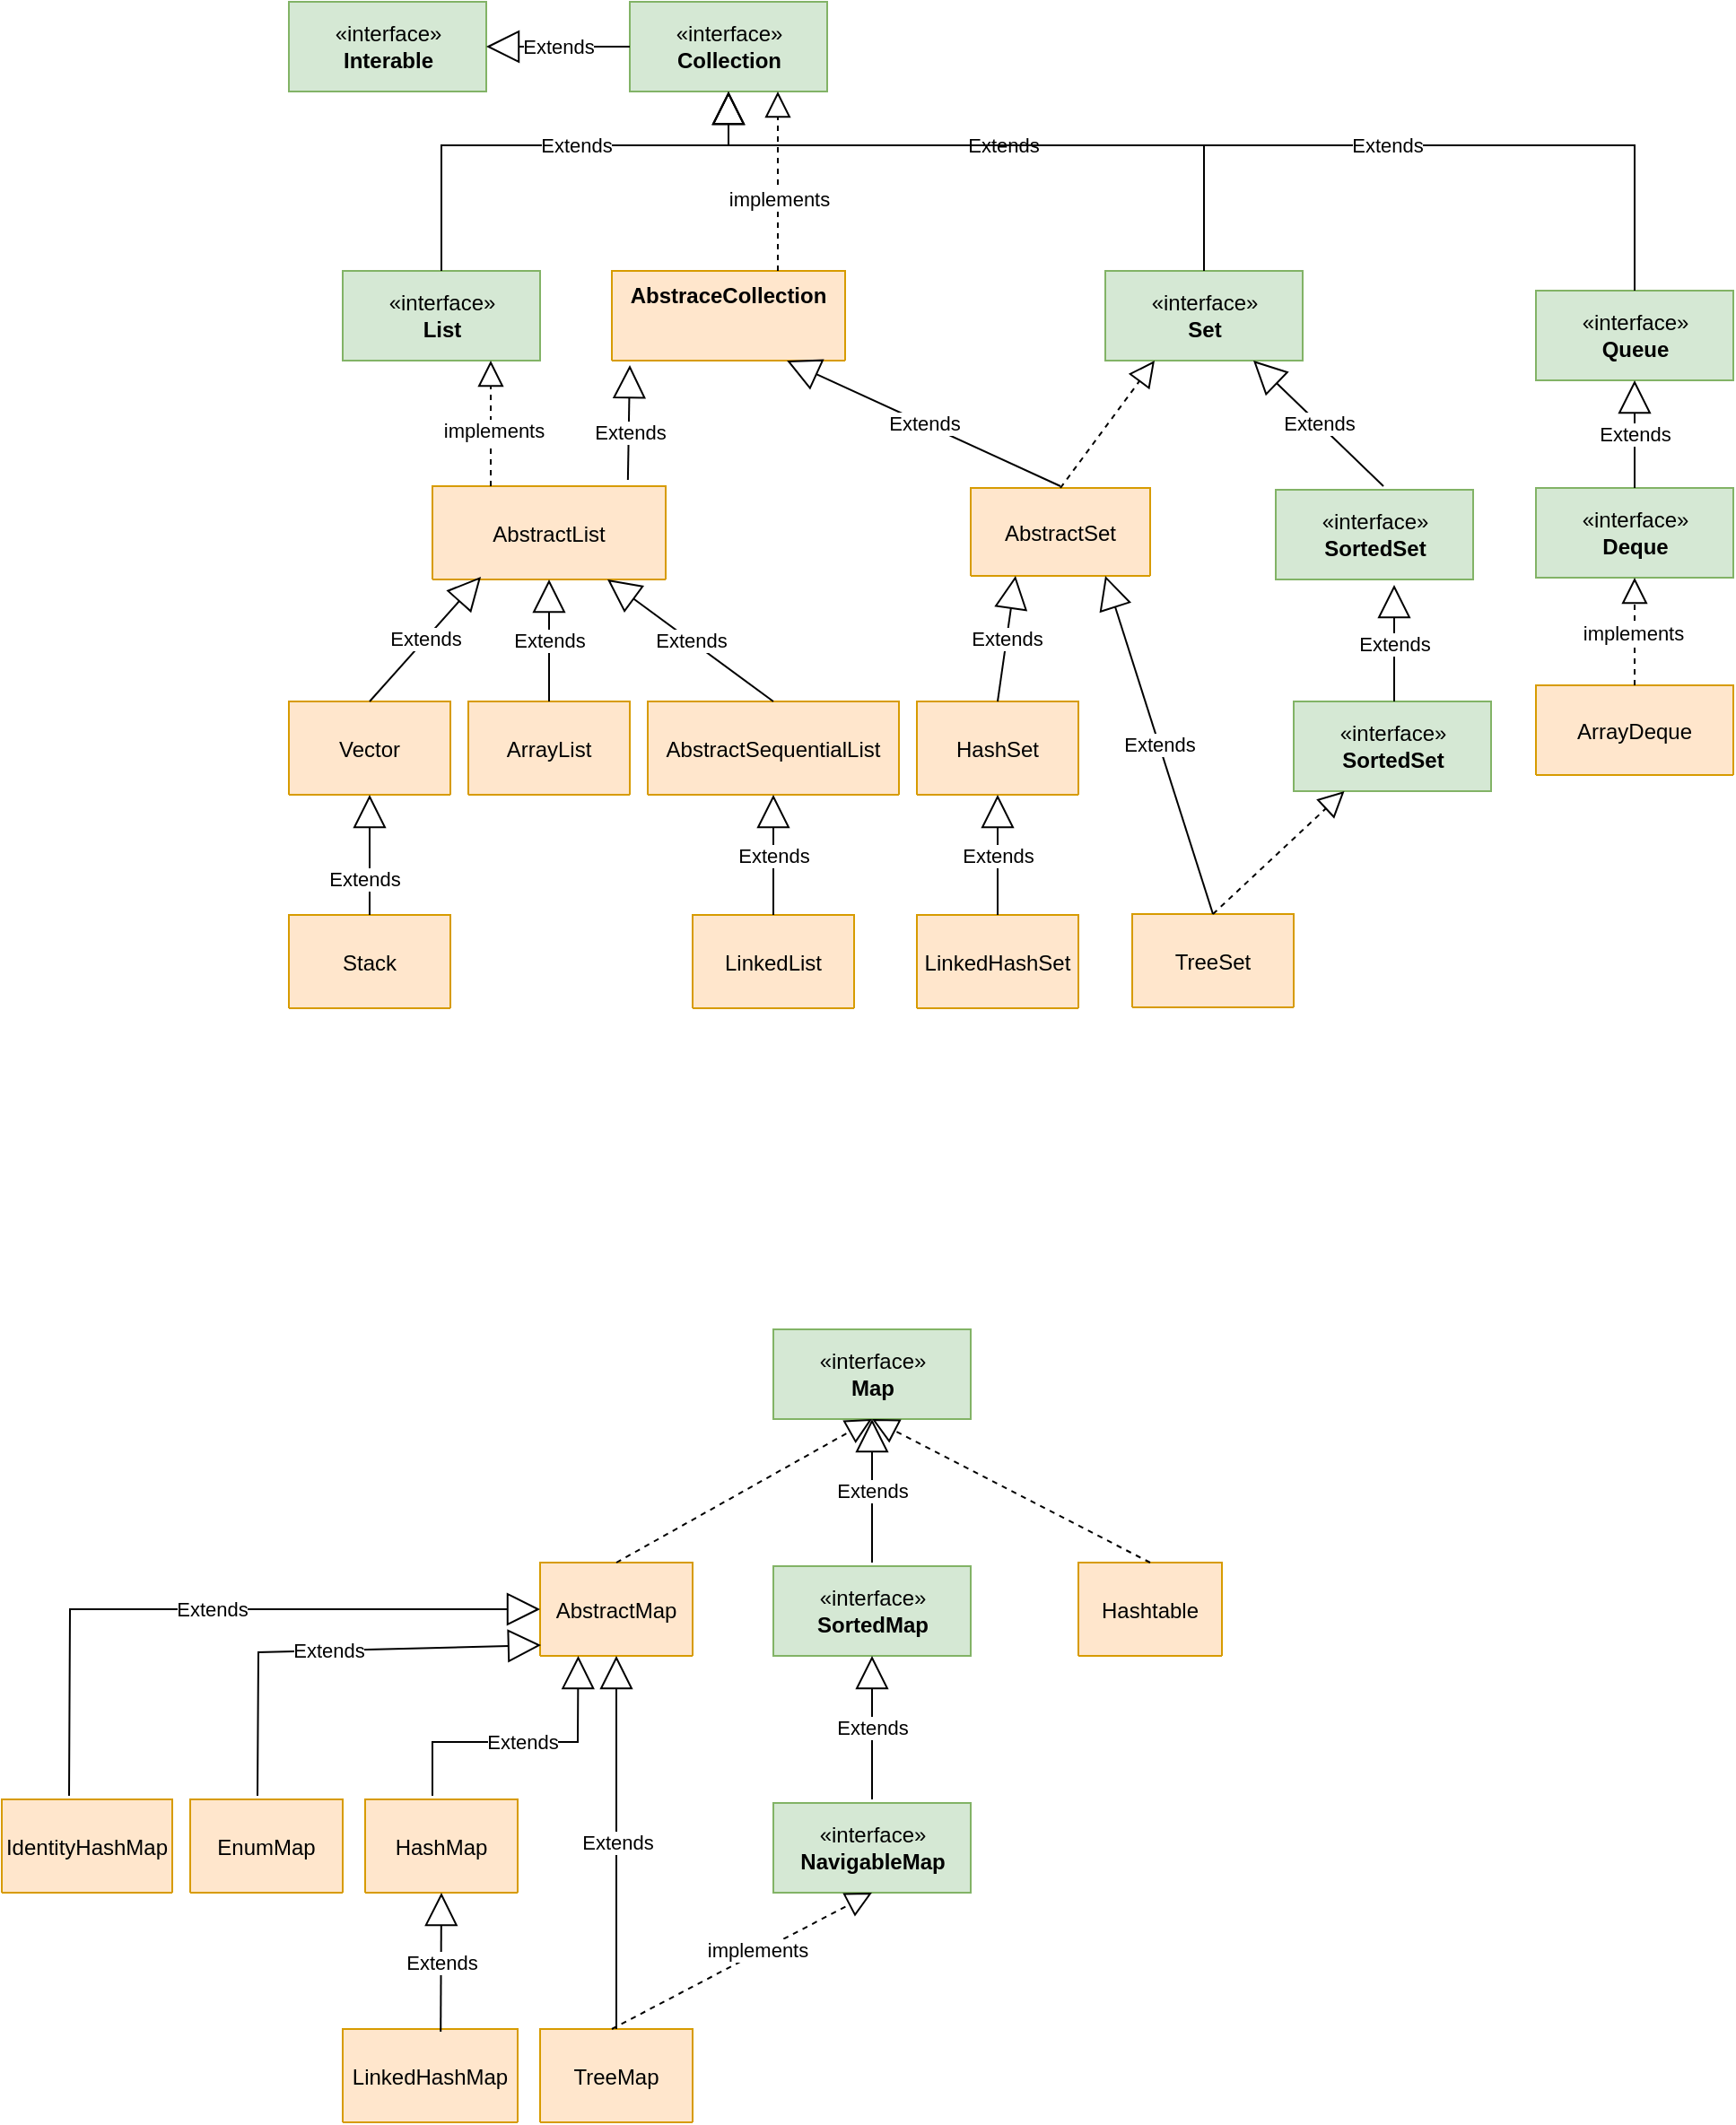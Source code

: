 <mxfile version="20.5.3" type="github">
  <diagram id="C5RBs43oDa-KdzZeNtuy" name="Page-1">
    <mxGraphModel dx="946" dy="513" grid="1" gridSize="10" guides="1" tooltips="1" connect="1" arrows="1" fold="1" page="1" pageScale="1" pageWidth="827" pageHeight="1169" math="0" shadow="0">
      <root>
        <mxCell id="WIyWlLk6GJQsqaUBKTNV-0" />
        <mxCell id="WIyWlLk6GJQsqaUBKTNV-1" parent="WIyWlLk6GJQsqaUBKTNV-0" />
        <mxCell id="dlooKwLvbPnngXZhfxIg-0" value="«interface»&lt;br&gt;&lt;b&gt;Interable&lt;/b&gt;" style="html=1;fillColor=#d5e8d4;strokeColor=#82b366;" parent="WIyWlLk6GJQsqaUBKTNV-1" vertex="1">
          <mxGeometry x="210" y="50" width="110" height="50" as="geometry" />
        </mxCell>
        <mxCell id="dlooKwLvbPnngXZhfxIg-1" value="«interface»&lt;br&gt;&lt;b&gt;Collection&lt;/b&gt;" style="html=1;fillColor=#d5e8d4;strokeColor=#82b366;" parent="WIyWlLk6GJQsqaUBKTNV-1" vertex="1">
          <mxGeometry x="400" y="50" width="110" height="50" as="geometry" />
        </mxCell>
        <mxCell id="dlooKwLvbPnngXZhfxIg-3" value="Extends" style="endArrow=block;endSize=16;endFill=0;html=1;rounded=0;entryX=1;entryY=0.5;entryDx=0;entryDy=0;exitX=0;exitY=0.5;exitDx=0;exitDy=0;" parent="WIyWlLk6GJQsqaUBKTNV-1" source="dlooKwLvbPnngXZhfxIg-1" target="dlooKwLvbPnngXZhfxIg-0" edge="1">
          <mxGeometry width="160" relative="1" as="geometry">
            <mxPoint x="350" y="170" as="sourcePoint" />
            <mxPoint x="350" y="80" as="targetPoint" />
          </mxGeometry>
        </mxCell>
        <mxCell id="dlooKwLvbPnngXZhfxIg-7" value="«interface»&lt;br&gt;&lt;b&gt;Set&lt;/b&gt;" style="html=1;fillColor=#d5e8d4;strokeColor=#82b366;" parent="WIyWlLk6GJQsqaUBKTNV-1" vertex="1">
          <mxGeometry x="665" y="200" width="110" height="50" as="geometry" />
        </mxCell>
        <mxCell id="dlooKwLvbPnngXZhfxIg-8" value="«interface»&lt;br&gt;&lt;b&gt;List&lt;/b&gt;" style="html=1;fillColor=#d5e8d4;strokeColor=#82b366;" parent="WIyWlLk6GJQsqaUBKTNV-1" vertex="1">
          <mxGeometry x="240" y="200" width="110" height="50" as="geometry" />
        </mxCell>
        <mxCell id="dlooKwLvbPnngXZhfxIg-9" value="«interface»&lt;br&gt;&lt;b&gt;Queue&lt;/b&gt;" style="html=1;fillColor=#d5e8d4;strokeColor=#82b366;" parent="WIyWlLk6GJQsqaUBKTNV-1" vertex="1">
          <mxGeometry x="905" y="211" width="110" height="50" as="geometry" />
        </mxCell>
        <mxCell id="dlooKwLvbPnngXZhfxIg-10" value="Extends" style="endArrow=block;endSize=16;endFill=0;html=1;rounded=0;exitX=0.5;exitY=0;exitDx=0;exitDy=0;entryX=0.5;entryY=1;entryDx=0;entryDy=0;" parent="WIyWlLk6GJQsqaUBKTNV-1" source="dlooKwLvbPnngXZhfxIg-8" target="dlooKwLvbPnngXZhfxIg-1" edge="1">
          <mxGeometry x="0.115" width="160" relative="1" as="geometry">
            <mxPoint x="465" y="210" as="sourcePoint" />
            <mxPoint x="460" y="100" as="targetPoint" />
            <Array as="points">
              <mxPoint x="295" y="130" />
              <mxPoint x="455" y="130" />
            </Array>
            <mxPoint as="offset" />
          </mxGeometry>
        </mxCell>
        <mxCell id="dlooKwLvbPnngXZhfxIg-11" value="Extends" style="endArrow=block;endSize=16;endFill=0;html=1;rounded=0;exitX=0.5;exitY=0;exitDx=0;exitDy=0;" parent="WIyWlLk6GJQsqaUBKTNV-1" source="dlooKwLvbPnngXZhfxIg-7" edge="1">
          <mxGeometry width="160" relative="1" as="geometry">
            <mxPoint x="475" y="220" as="sourcePoint" />
            <mxPoint x="455" y="100" as="targetPoint" />
            <Array as="points">
              <mxPoint x="720" y="130" />
              <mxPoint x="455" y="130" />
            </Array>
          </mxGeometry>
        </mxCell>
        <mxCell id="dlooKwLvbPnngXZhfxIg-12" value="Extends" style="endArrow=block;endSize=16;endFill=0;html=1;rounded=0;exitX=0.5;exitY=0;exitDx=0;exitDy=0;entryX=0.5;entryY=1;entryDx=0;entryDy=0;" parent="WIyWlLk6GJQsqaUBKTNV-1" source="dlooKwLvbPnngXZhfxIg-9" target="dlooKwLvbPnngXZhfxIg-1" edge="1">
          <mxGeometry x="-0.289" width="160" relative="1" as="geometry">
            <mxPoint x="485" y="230" as="sourcePoint" />
            <mxPoint x="450" y="100" as="targetPoint" />
            <Array as="points">
              <mxPoint x="960" y="130" />
              <mxPoint x="455" y="130" />
            </Array>
            <mxPoint as="offset" />
          </mxGeometry>
        </mxCell>
        <mxCell id="6B9sUo9CJc6ljZTl5NZJ-1" value="AbstraceCollection" style="swimlane;fontStyle=1;align=center;verticalAlign=top;childLayout=stackLayout;horizontal=1;startSize=50;horizontalStack=0;resizeParent=1;resizeParentMax=0;resizeLast=0;collapsible=1;marginBottom=0;fillColor=#ffe6cc;strokeColor=#d79b00;" vertex="1" parent="WIyWlLk6GJQsqaUBKTNV-1">
          <mxGeometry x="390" y="200" width="130" height="50" as="geometry" />
        </mxCell>
        <mxCell id="6B9sUo9CJc6ljZTl5NZJ-5" value="" style="endArrow=block;dashed=1;endFill=0;endSize=12;html=1;rounded=0;entryX=0.75;entryY=1;entryDx=0;entryDy=0;exitX=0.75;exitY=0;exitDx=0;exitDy=0;" edge="1" parent="WIyWlLk6GJQsqaUBKTNV-1" target="dlooKwLvbPnngXZhfxIg-1">
          <mxGeometry width="160" relative="1" as="geometry">
            <mxPoint x="482.5" y="200" as="sourcePoint" />
            <mxPoint x="500" y="170" as="targetPoint" />
          </mxGeometry>
        </mxCell>
        <mxCell id="6B9sUo9CJc6ljZTl5NZJ-6" value="implements&lt;br&gt;" style="edgeLabel;html=1;align=center;verticalAlign=middle;resizable=0;points=[];" vertex="1" connectable="0" parent="6B9sUo9CJc6ljZTl5NZJ-5">
          <mxGeometry x="-0.2" y="1" relative="1" as="geometry">
            <mxPoint x="1" as="offset" />
          </mxGeometry>
        </mxCell>
        <mxCell id="6B9sUo9CJc6ljZTl5NZJ-12" value="AbstractList" style="swimlane;fontStyle=0;childLayout=stackLayout;horizontal=1;startSize=52;fillColor=#ffe6cc;horizontalStack=0;resizeParent=1;resizeParentMax=0;resizeLast=0;collapsible=1;marginBottom=0;strokeColor=#d79b00;" vertex="1" parent="WIyWlLk6GJQsqaUBKTNV-1">
          <mxGeometry x="290" y="320" width="130" height="52" as="geometry" />
        </mxCell>
        <mxCell id="6B9sUo9CJc6ljZTl5NZJ-16" value="" style="endArrow=block;dashed=1;endFill=0;endSize=12;html=1;rounded=0;entryX=0.75;entryY=1;entryDx=0;entryDy=0;exitX=0.25;exitY=0;exitDx=0;exitDy=0;" edge="1" parent="WIyWlLk6GJQsqaUBKTNV-1" source="6B9sUo9CJc6ljZTl5NZJ-12" target="dlooKwLvbPnngXZhfxIg-8">
          <mxGeometry width="160" relative="1" as="geometry">
            <mxPoint x="160" y="270" as="sourcePoint" />
            <mxPoint x="320" y="270" as="targetPoint" />
          </mxGeometry>
        </mxCell>
        <mxCell id="6B9sUo9CJc6ljZTl5NZJ-18" value="implements" style="edgeLabel;html=1;align=center;verticalAlign=middle;resizable=0;points=[];" vertex="1" connectable="0" parent="6B9sUo9CJc6ljZTl5NZJ-16">
          <mxGeometry x="-0.071" relative="1" as="geometry">
            <mxPoint x="1" y="1" as="offset" />
          </mxGeometry>
        </mxCell>
        <mxCell id="6B9sUo9CJc6ljZTl5NZJ-17" value="Extends" style="endArrow=block;endSize=16;endFill=0;html=1;rounded=0;exitX=0.838;exitY=-0.067;exitDx=0;exitDy=0;exitPerimeter=0;entryX=0.077;entryY=1.05;entryDx=0;entryDy=0;entryPerimeter=0;" edge="1" parent="WIyWlLk6GJQsqaUBKTNV-1" source="6B9sUo9CJc6ljZTl5NZJ-12" target="6B9sUo9CJc6ljZTl5NZJ-1">
          <mxGeometry x="-0.171" y="-1" width="160" relative="1" as="geometry">
            <mxPoint x="370" y="270" as="sourcePoint" />
            <mxPoint x="530" y="270" as="targetPoint" />
            <mxPoint as="offset" />
          </mxGeometry>
        </mxCell>
        <mxCell id="6B9sUo9CJc6ljZTl5NZJ-19" value="ArrayList" style="swimlane;fontStyle=0;childLayout=stackLayout;horizontal=1;startSize=52;fillColor=#ffe6cc;horizontalStack=0;resizeParent=1;resizeParentMax=0;resizeLast=0;collapsible=1;marginBottom=0;strokeColor=#d79b00;" vertex="1" parent="WIyWlLk6GJQsqaUBKTNV-1">
          <mxGeometry x="310" y="440" width="90" height="52" as="geometry" />
        </mxCell>
        <mxCell id="6B9sUo9CJc6ljZTl5NZJ-21" value="Extends" style="endArrow=block;endSize=16;endFill=0;html=1;rounded=0;entryX=0.5;entryY=1;entryDx=0;entryDy=0;" edge="1" parent="WIyWlLk6GJQsqaUBKTNV-1" source="6B9sUo9CJc6ljZTl5NZJ-19" target="6B9sUo9CJc6ljZTl5NZJ-12">
          <mxGeometry width="160" relative="1" as="geometry">
            <mxPoint x="300" y="410" as="sourcePoint" />
            <mxPoint x="460" y="410" as="targetPoint" />
          </mxGeometry>
        </mxCell>
        <mxCell id="6B9sUo9CJc6ljZTl5NZJ-23" value="Vector" style="swimlane;fontStyle=0;childLayout=stackLayout;horizontal=1;startSize=52;fillColor=#ffe6cc;horizontalStack=0;resizeParent=1;resizeParentMax=0;resizeLast=0;collapsible=1;marginBottom=0;strokeColor=#d79b00;" vertex="1" parent="WIyWlLk6GJQsqaUBKTNV-1">
          <mxGeometry x="210" y="440" width="90" height="52" as="geometry" />
        </mxCell>
        <mxCell id="6B9sUo9CJc6ljZTl5NZJ-28" value="Extends" style="endArrow=block;endSize=16;endFill=0;html=1;rounded=0;exitX=0.5;exitY=0;exitDx=0;exitDy=0;entryX=0.208;entryY=0.971;entryDx=0;entryDy=0;entryPerimeter=0;" edge="1" parent="WIyWlLk6GJQsqaUBKTNV-1" source="6B9sUo9CJc6ljZTl5NZJ-23" target="6B9sUo9CJc6ljZTl5NZJ-12">
          <mxGeometry width="160" relative="1" as="geometry">
            <mxPoint x="140" y="390" as="sourcePoint" />
            <mxPoint x="300" y="390" as="targetPoint" />
          </mxGeometry>
        </mxCell>
        <mxCell id="6B9sUo9CJc6ljZTl5NZJ-29" value="AbstractSequentialList" style="swimlane;fontStyle=0;childLayout=stackLayout;horizontal=1;startSize=52;fillColor=#ffe6cc;horizontalStack=0;resizeParent=1;resizeParentMax=0;resizeLast=0;collapsible=1;marginBottom=0;strokeColor=#d79b00;" vertex="1" parent="WIyWlLk6GJQsqaUBKTNV-1">
          <mxGeometry x="410" y="440" width="140" height="52" as="geometry" />
        </mxCell>
        <mxCell id="6B9sUo9CJc6ljZTl5NZJ-30" value="Extends" style="endArrow=block;endSize=16;endFill=0;html=1;rounded=0;entryX=0.75;entryY=1;entryDx=0;entryDy=0;" edge="1" parent="6B9sUo9CJc6ljZTl5NZJ-29" target="6B9sUo9CJc6ljZTl5NZJ-12">
          <mxGeometry width="160" relative="1" as="geometry">
            <mxPoint x="70" as="sourcePoint" />
            <mxPoint x="230" as="targetPoint" />
          </mxGeometry>
        </mxCell>
        <mxCell id="6B9sUo9CJc6ljZTl5NZJ-31" value="LinkedList" style="swimlane;fontStyle=0;childLayout=stackLayout;horizontal=1;startSize=52;fillColor=#ffe6cc;horizontalStack=0;resizeParent=1;resizeParentMax=0;resizeLast=0;collapsible=1;marginBottom=0;strokeColor=#d79b00;" vertex="1" parent="WIyWlLk6GJQsqaUBKTNV-1">
          <mxGeometry x="435" y="559" width="90" height="52" as="geometry" />
        </mxCell>
        <mxCell id="6B9sUo9CJc6ljZTl5NZJ-33" value="Stack" style="swimlane;fontStyle=0;childLayout=stackLayout;horizontal=1;startSize=52;fillColor=#ffe6cc;horizontalStack=0;resizeParent=1;resizeParentMax=0;resizeLast=0;collapsible=1;marginBottom=0;strokeColor=#d79b00;" vertex="1" parent="WIyWlLk6GJQsqaUBKTNV-1">
          <mxGeometry x="210" y="559" width="90" height="52" as="geometry" />
        </mxCell>
        <mxCell id="6B9sUo9CJc6ljZTl5NZJ-35" value="«interface»&lt;br&gt;&lt;b&gt;Deque&lt;/b&gt;" style="html=1;fillColor=#d5e8d4;strokeColor=#82b366;" vertex="1" parent="WIyWlLk6GJQsqaUBKTNV-1">
          <mxGeometry x="905" y="321" width="110" height="50" as="geometry" />
        </mxCell>
        <mxCell id="6B9sUo9CJc6ljZTl5NZJ-36" value="Extends" style="endArrow=block;endSize=16;endFill=0;html=1;rounded=0;entryX=0.5;entryY=1;entryDx=0;entryDy=0;exitX=0.5;exitY=0;exitDx=0;exitDy=0;" edge="1" parent="WIyWlLk6GJQsqaUBKTNV-1" source="6B9sUo9CJc6ljZTl5NZJ-35" target="dlooKwLvbPnngXZhfxIg-9">
          <mxGeometry width="160" relative="1" as="geometry">
            <mxPoint x="955" y="321" as="sourcePoint" />
            <mxPoint x="1115" y="321" as="targetPoint" />
          </mxGeometry>
        </mxCell>
        <mxCell id="6B9sUo9CJc6ljZTl5NZJ-39" value="ArrayDeque" style="swimlane;fontStyle=0;childLayout=stackLayout;horizontal=1;startSize=52;fillColor=#ffe6cc;horizontalStack=0;resizeParent=1;resizeParentMax=0;resizeLast=0;collapsible=1;marginBottom=0;strokeColor=#d79b00;" vertex="1" parent="WIyWlLk6GJQsqaUBKTNV-1">
          <mxGeometry x="905" y="431" width="110" height="50" as="geometry" />
        </mxCell>
        <mxCell id="6B9sUo9CJc6ljZTl5NZJ-40" value="" style="endArrow=block;dashed=1;endFill=0;endSize=12;html=1;rounded=0;exitX=0.5;exitY=0;exitDx=0;exitDy=0;entryX=0.5;entryY=1;entryDx=0;entryDy=0;" edge="1" parent="WIyWlLk6GJQsqaUBKTNV-1" source="6B9sUo9CJc6ljZTl5NZJ-39" target="6B9sUo9CJc6ljZTl5NZJ-35">
          <mxGeometry width="160" relative="1" as="geometry">
            <mxPoint x="790" y="410" as="sourcePoint" />
            <mxPoint x="950" y="410" as="targetPoint" />
          </mxGeometry>
        </mxCell>
        <mxCell id="6B9sUo9CJc6ljZTl5NZJ-41" value="implements" style="edgeLabel;html=1;align=center;verticalAlign=middle;resizable=0;points=[];" vertex="1" connectable="0" parent="6B9sUo9CJc6ljZTl5NZJ-40">
          <mxGeometry x="-0.033" y="1" relative="1" as="geometry">
            <mxPoint as="offset" />
          </mxGeometry>
        </mxCell>
        <mxCell id="6B9sUo9CJc6ljZTl5NZJ-43" value="AbstractSet" style="swimlane;fontStyle=0;childLayout=stackLayout;horizontal=1;startSize=52;fillColor=#ffe6cc;horizontalStack=0;resizeParent=1;resizeParentMax=0;resizeLast=0;collapsible=1;marginBottom=0;strokeColor=#d79b00;" vertex="1" parent="WIyWlLk6GJQsqaUBKTNV-1">
          <mxGeometry x="590" y="321" width="100" height="49" as="geometry" />
        </mxCell>
        <mxCell id="6B9sUo9CJc6ljZTl5NZJ-44" value="«interface»&lt;br&gt;&lt;b&gt;SortedSet&lt;/b&gt;" style="html=1;fillColor=#d5e8d4;strokeColor=#82b366;" vertex="1" parent="WIyWlLk6GJQsqaUBKTNV-1">
          <mxGeometry x="760" y="322" width="110" height="50" as="geometry" />
        </mxCell>
        <mxCell id="6B9sUo9CJc6ljZTl5NZJ-45" value="Extends" style="endArrow=block;endSize=16;endFill=0;html=1;rounded=0;entryX=0.75;entryY=1;entryDx=0;entryDy=0;" edge="1" parent="WIyWlLk6GJQsqaUBKTNV-1" target="dlooKwLvbPnngXZhfxIg-7">
          <mxGeometry width="160" relative="1" as="geometry">
            <mxPoint x="820" y="320" as="sourcePoint" />
            <mxPoint x="970" y="271" as="targetPoint" />
          </mxGeometry>
        </mxCell>
        <mxCell id="6B9sUo9CJc6ljZTl5NZJ-46" value="" style="endArrow=block;dashed=1;endFill=0;endSize=12;html=1;rounded=0;entryX=0.25;entryY=1;entryDx=0;entryDy=0;exitX=0.5;exitY=0;exitDx=0;exitDy=0;" edge="1" parent="WIyWlLk6GJQsqaUBKTNV-1" source="6B9sUo9CJc6ljZTl5NZJ-43" target="dlooKwLvbPnngXZhfxIg-7">
          <mxGeometry width="160" relative="1" as="geometry">
            <mxPoint x="590" y="270" as="sourcePoint" />
            <mxPoint x="750" y="270" as="targetPoint" />
          </mxGeometry>
        </mxCell>
        <mxCell id="6B9sUo9CJc6ljZTl5NZJ-47" value="Extends" style="endArrow=block;endSize=16;endFill=0;html=1;rounded=0;entryX=0.75;entryY=1;entryDx=0;entryDy=0;" edge="1" parent="WIyWlLk6GJQsqaUBKTNV-1" target="6B9sUo9CJc6ljZTl5NZJ-1">
          <mxGeometry width="160" relative="1" as="geometry">
            <mxPoint x="640" y="320" as="sourcePoint" />
            <mxPoint x="670" y="290" as="targetPoint" />
          </mxGeometry>
        </mxCell>
        <mxCell id="6B9sUo9CJc6ljZTl5NZJ-50" value="HashSet" style="swimlane;fontStyle=0;childLayout=stackLayout;horizontal=1;startSize=52;fillColor=#ffe6cc;horizontalStack=0;resizeParent=1;resizeParentMax=0;resizeLast=0;collapsible=1;marginBottom=0;strokeColor=#d79b00;" vertex="1" parent="WIyWlLk6GJQsqaUBKTNV-1">
          <mxGeometry x="560" y="440" width="90" height="52" as="geometry" />
        </mxCell>
        <mxCell id="6B9sUo9CJc6ljZTl5NZJ-32" value="Extends" style="endArrow=block;endSize=16;endFill=0;html=1;rounded=0;entryX=0.5;entryY=1;entryDx=0;entryDy=0;exitX=0.5;exitY=0;exitDx=0;exitDy=0;" edge="1" parent="WIyWlLk6GJQsqaUBKTNV-1" source="6B9sUo9CJc6ljZTl5NZJ-31" target="6B9sUo9CJc6ljZTl5NZJ-29">
          <mxGeometry width="160" relative="1" as="geometry">
            <mxPoint x="505" y="559" as="sourcePoint" />
            <mxPoint x="665" y="559" as="targetPoint" />
          </mxGeometry>
        </mxCell>
        <mxCell id="6B9sUo9CJc6ljZTl5NZJ-34" value="Extends" style="endArrow=block;endSize=16;endFill=0;html=1;rounded=0;entryX=0.5;entryY=1;entryDx=0;entryDy=0;exitX=0.5;exitY=0;exitDx=0;exitDy=0;" edge="1" parent="WIyWlLk6GJQsqaUBKTNV-1" source="6B9sUo9CJc6ljZTl5NZJ-33" target="6B9sUo9CJc6ljZTl5NZJ-23">
          <mxGeometry x="-0.387" y="2" width="160" relative="1" as="geometry">
            <mxPoint x="260" y="550" as="sourcePoint" />
            <mxPoint x="440" y="560" as="targetPoint" />
            <mxPoint x="-1" as="offset" />
          </mxGeometry>
        </mxCell>
        <mxCell id="6B9sUo9CJc6ljZTl5NZJ-51" value="Extends" style="endArrow=block;endSize=16;endFill=0;html=1;rounded=0;entryX=0.25;entryY=1;entryDx=0;entryDy=0;exitX=0.5;exitY=0;exitDx=0;exitDy=0;" edge="1" parent="WIyWlLk6GJQsqaUBKTNV-1" source="6B9sUo9CJc6ljZTl5NZJ-50" target="6B9sUo9CJc6ljZTl5NZJ-43">
          <mxGeometry width="160" relative="1" as="geometry">
            <mxPoint x="630" y="440" as="sourcePoint" />
            <mxPoint x="790" y="440" as="targetPoint" />
          </mxGeometry>
        </mxCell>
        <mxCell id="6B9sUo9CJc6ljZTl5NZJ-52" value="TreeSet" style="swimlane;fontStyle=0;childLayout=stackLayout;horizontal=1;startSize=52;fillColor=#ffe6cc;horizontalStack=0;resizeParent=1;resizeParentMax=0;resizeLast=0;collapsible=1;marginBottom=0;strokeColor=#d79b00;" vertex="1" parent="WIyWlLk6GJQsqaUBKTNV-1">
          <mxGeometry x="680" y="558.5" width="90" height="52" as="geometry" />
        </mxCell>
        <mxCell id="6B9sUo9CJc6ljZTl5NZJ-53" value="Extends" style="endArrow=block;endSize=16;endFill=0;html=1;rounded=0;exitX=0.5;exitY=0;exitDx=0;exitDy=0;entryX=0.75;entryY=1;entryDx=0;entryDy=0;" edge="1" parent="WIyWlLk6GJQsqaUBKTNV-1" source="6B9sUo9CJc6ljZTl5NZJ-52" target="6B9sUo9CJc6ljZTl5NZJ-43">
          <mxGeometry width="160" relative="1" as="geometry">
            <mxPoint x="660" y="430" as="sourcePoint" />
            <mxPoint x="820" y="430" as="targetPoint" />
          </mxGeometry>
        </mxCell>
        <mxCell id="6B9sUo9CJc6ljZTl5NZJ-54" value="«interface»&lt;br&gt;&lt;b&gt;SortedSet&lt;/b&gt;" style="html=1;fillColor=#d5e8d4;strokeColor=#82b366;" vertex="1" parent="WIyWlLk6GJQsqaUBKTNV-1">
          <mxGeometry x="770" y="440" width="110" height="50" as="geometry" />
        </mxCell>
        <mxCell id="6B9sUo9CJc6ljZTl5NZJ-55" value="Extends" style="endArrow=block;endSize=16;endFill=0;html=1;rounded=0;entryX=0.6;entryY=1.06;entryDx=0;entryDy=0;exitX=0.5;exitY=0;exitDx=0;exitDy=0;entryPerimeter=0;" edge="1" parent="WIyWlLk6GJQsqaUBKTNV-1" target="6B9sUo9CJc6ljZTl5NZJ-44">
          <mxGeometry width="160" relative="1" as="geometry">
            <mxPoint x="826" y="440" as="sourcePoint" />
            <mxPoint x="827.99" y="374" as="targetPoint" />
          </mxGeometry>
        </mxCell>
        <mxCell id="6B9sUo9CJc6ljZTl5NZJ-56" value="" style="endArrow=block;dashed=1;endFill=0;endSize=12;html=1;rounded=0;exitX=0.5;exitY=0;exitDx=0;exitDy=0;" edge="1" parent="WIyWlLk6GJQsqaUBKTNV-1" source="6B9sUo9CJc6ljZTl5NZJ-52" target="6B9sUo9CJc6ljZTl5NZJ-54">
          <mxGeometry width="160" relative="1" as="geometry">
            <mxPoint x="710" y="540" as="sourcePoint" />
            <mxPoint x="880" y="550" as="targetPoint" />
          </mxGeometry>
        </mxCell>
        <mxCell id="6B9sUo9CJc6ljZTl5NZJ-57" value="LinkedHashSet" style="swimlane;fontStyle=0;childLayout=stackLayout;horizontal=1;startSize=52;fillColor=#ffe6cc;horizontalStack=0;resizeParent=1;resizeParentMax=0;resizeLast=0;collapsible=1;marginBottom=0;strokeColor=#d79b00;" vertex="1" parent="WIyWlLk6GJQsqaUBKTNV-1">
          <mxGeometry x="560" y="559" width="90" height="52" as="geometry" />
        </mxCell>
        <mxCell id="6B9sUo9CJc6ljZTl5NZJ-58" value="Extends" style="endArrow=block;endSize=16;endFill=0;html=1;rounded=0;entryX=0.5;entryY=1;entryDx=0;entryDy=0;exitX=0.5;exitY=0;exitDx=0;exitDy=0;" edge="1" parent="WIyWlLk6GJQsqaUBKTNV-1" source="6B9sUo9CJc6ljZTl5NZJ-57" target="6B9sUo9CJc6ljZTl5NZJ-50">
          <mxGeometry width="160" relative="1" as="geometry">
            <mxPoint x="600" y="550" as="sourcePoint" />
            <mxPoint x="760" y="550" as="targetPoint" />
          </mxGeometry>
        </mxCell>
        <mxCell id="6B9sUo9CJc6ljZTl5NZJ-59" value="«interface»&lt;br&gt;&lt;b&gt;Map&lt;/b&gt;" style="html=1;fillColor=#d5e8d4;strokeColor=#82b366;" vertex="1" parent="WIyWlLk6GJQsqaUBKTNV-1">
          <mxGeometry x="480" y="790" width="110" height="50" as="geometry" />
        </mxCell>
        <mxCell id="6B9sUo9CJc6ljZTl5NZJ-60" value="AbstractMap" style="swimlane;fontStyle=0;childLayout=stackLayout;horizontal=1;startSize=52;fillColor=#ffe6cc;horizontalStack=0;resizeParent=1;resizeParentMax=0;resizeLast=0;collapsible=1;marginBottom=0;strokeColor=#d79b00;" vertex="1" parent="WIyWlLk6GJQsqaUBKTNV-1">
          <mxGeometry x="350" y="920" width="85" height="52" as="geometry" />
        </mxCell>
        <mxCell id="6B9sUo9CJc6ljZTl5NZJ-64" value="«interface»&lt;br&gt;&lt;b&gt;SortedMap&lt;/b&gt;" style="html=1;fillColor=#d5e8d4;strokeColor=#82b366;" vertex="1" parent="WIyWlLk6GJQsqaUBKTNV-1">
          <mxGeometry x="480" y="922" width="110" height="50" as="geometry" />
        </mxCell>
        <mxCell id="6B9sUo9CJc6ljZTl5NZJ-65" value="Extends" style="endArrow=block;endSize=16;endFill=0;html=1;rounded=0;entryX=0.5;entryY=1;entryDx=0;entryDy=0;" edge="1" parent="WIyWlLk6GJQsqaUBKTNV-1" target="6B9sUo9CJc6ljZTl5NZJ-59">
          <mxGeometry width="160" relative="1" as="geometry">
            <mxPoint x="535" y="920" as="sourcePoint" />
            <mxPoint x="680" y="920" as="targetPoint" />
          </mxGeometry>
        </mxCell>
        <mxCell id="6B9sUo9CJc6ljZTl5NZJ-66" value="«interface»&lt;br&gt;&lt;b&gt;NavigableMap&lt;/b&gt;" style="html=1;fillColor=#d5e8d4;strokeColor=#82b366;" vertex="1" parent="WIyWlLk6GJQsqaUBKTNV-1">
          <mxGeometry x="480" y="1054" width="110" height="50" as="geometry" />
        </mxCell>
        <mxCell id="6B9sUo9CJc6ljZTl5NZJ-67" value="Extends" style="endArrow=block;endSize=16;endFill=0;html=1;rounded=0;entryX=0.5;entryY=1;entryDx=0;entryDy=0;" edge="1" parent="WIyWlLk6GJQsqaUBKTNV-1">
          <mxGeometry width="160" relative="1" as="geometry">
            <mxPoint x="535.0" y="1052" as="sourcePoint" />
            <mxPoint x="535.0" y="972" as="targetPoint" />
          </mxGeometry>
        </mxCell>
        <mxCell id="6B9sUo9CJc6ljZTl5NZJ-68" value="Hashtable" style="swimlane;fontStyle=0;childLayout=stackLayout;horizontal=1;startSize=52;fillColor=#ffe6cc;horizontalStack=0;resizeParent=1;resizeParentMax=0;resizeLast=0;collapsible=1;marginBottom=0;strokeColor=#d79b00;" vertex="1" parent="WIyWlLk6GJQsqaUBKTNV-1">
          <mxGeometry x="650" y="920" width="80" height="52" as="geometry" />
        </mxCell>
        <mxCell id="6B9sUo9CJc6ljZTl5NZJ-70" value="" style="endArrow=block;dashed=1;endFill=0;endSize=12;html=1;rounded=0;entryX=0.5;entryY=1;entryDx=0;entryDy=0;" edge="1" parent="6B9sUo9CJc6ljZTl5NZJ-68" target="6B9sUo9CJc6ljZTl5NZJ-59">
          <mxGeometry width="160" relative="1" as="geometry">
            <mxPoint x="40" as="sourcePoint" />
            <mxPoint x="200" as="targetPoint" />
          </mxGeometry>
        </mxCell>
        <mxCell id="6B9sUo9CJc6ljZTl5NZJ-69" value="" style="endArrow=block;dashed=1;endFill=0;endSize=12;html=1;rounded=0;exitX=0.5;exitY=0;exitDx=0;exitDy=0;" edge="1" parent="WIyWlLk6GJQsqaUBKTNV-1" source="6B9sUo9CJc6ljZTl5NZJ-60">
          <mxGeometry width="160" relative="1" as="geometry">
            <mxPoint x="375" y="850" as="sourcePoint" />
            <mxPoint x="535" y="840" as="targetPoint" />
          </mxGeometry>
        </mxCell>
        <mxCell id="6B9sUo9CJc6ljZTl5NZJ-71" value="TreeMap" style="swimlane;fontStyle=0;childLayout=stackLayout;horizontal=1;startSize=52;fillColor=#ffe6cc;horizontalStack=0;resizeParent=1;resizeParentMax=0;resizeLast=0;collapsible=1;marginBottom=0;strokeColor=#d79b00;" vertex="1" parent="WIyWlLk6GJQsqaUBKTNV-1">
          <mxGeometry x="350" y="1180" width="85" height="52" as="geometry" />
        </mxCell>
        <mxCell id="6B9sUo9CJc6ljZTl5NZJ-77" value="" style="endArrow=block;dashed=1;endFill=0;endSize=12;html=1;rounded=0;entryX=0.5;entryY=1;entryDx=0;entryDy=0;" edge="1" parent="6B9sUo9CJc6ljZTl5NZJ-71" target="6B9sUo9CJc6ljZTl5NZJ-66">
          <mxGeometry width="160" relative="1" as="geometry">
            <mxPoint x="40" as="sourcePoint" />
            <mxPoint x="200" as="targetPoint" />
          </mxGeometry>
        </mxCell>
        <mxCell id="6B9sUo9CJc6ljZTl5NZJ-78" value="implements" style="edgeLabel;html=1;align=center;verticalAlign=middle;resizable=0;points=[];" vertex="1" connectable="0" parent="6B9sUo9CJc6ljZTl5NZJ-77">
          <mxGeometry x="0.124" y="2" relative="1" as="geometry">
            <mxPoint as="offset" />
          </mxGeometry>
        </mxCell>
        <mxCell id="6B9sUo9CJc6ljZTl5NZJ-72" value="HashMap" style="swimlane;fontStyle=0;childLayout=stackLayout;horizontal=1;startSize=52;fillColor=#ffe6cc;horizontalStack=0;resizeParent=1;resizeParentMax=0;resizeLast=0;collapsible=1;marginBottom=0;strokeColor=#d79b00;" vertex="1" parent="WIyWlLk6GJQsqaUBKTNV-1">
          <mxGeometry x="252.5" y="1052" width="85" height="52" as="geometry" />
        </mxCell>
        <mxCell id="6B9sUo9CJc6ljZTl5NZJ-74" value="Extends" style="endArrow=block;endSize=16;endFill=0;html=1;rounded=0;entryX=0.25;entryY=1;entryDx=0;entryDy=0;" edge="1" parent="6B9sUo9CJc6ljZTl5NZJ-72" target="6B9sUo9CJc6ljZTl5NZJ-60">
          <mxGeometry width="160" relative="1" as="geometry">
            <mxPoint x="37.5" y="-2" as="sourcePoint" />
            <mxPoint x="197.5" y="-2" as="targetPoint" />
            <Array as="points">
              <mxPoint x="37.5" y="-32" />
              <mxPoint x="118.5" y="-32" />
            </Array>
          </mxGeometry>
        </mxCell>
        <mxCell id="6B9sUo9CJc6ljZTl5NZJ-75" value="Extends" style="endArrow=block;endSize=16;endFill=0;html=1;rounded=0;entryX=0.5;entryY=1;entryDx=0;entryDy=0;" edge="1" parent="WIyWlLk6GJQsqaUBKTNV-1" source="6B9sUo9CJc6ljZTl5NZJ-71" target="6B9sUo9CJc6ljZTl5NZJ-60">
          <mxGeometry width="160" relative="1" as="geometry">
            <mxPoint x="360" y="1020" as="sourcePoint" />
            <mxPoint x="520" y="1020" as="targetPoint" />
          </mxGeometry>
        </mxCell>
        <mxCell id="6B9sUo9CJc6ljZTl5NZJ-79" value="LinkedHashMap" style="swimlane;fontStyle=0;childLayout=stackLayout;horizontal=1;startSize=52;fillColor=#ffe6cc;horizontalStack=0;resizeParent=1;resizeParentMax=0;resizeLast=0;collapsible=1;marginBottom=0;strokeColor=#d79b00;" vertex="1" parent="WIyWlLk6GJQsqaUBKTNV-1">
          <mxGeometry x="240" y="1180" width="97.5" height="52" as="geometry" />
        </mxCell>
        <mxCell id="6B9sUo9CJc6ljZTl5NZJ-80" value="Extends" style="endArrow=block;endSize=16;endFill=0;html=1;rounded=0;entryX=0.5;entryY=1;entryDx=0;entryDy=0;exitX=0.56;exitY=0.029;exitDx=0;exitDy=0;exitPerimeter=0;" edge="1" parent="WIyWlLk6GJQsqaUBKTNV-1" source="6B9sUo9CJc6ljZTl5NZJ-79" target="6B9sUo9CJc6ljZTl5NZJ-72">
          <mxGeometry width="160" relative="1" as="geometry">
            <mxPoint x="282.5" y="1178" as="sourcePoint" />
            <mxPoint x="437.5" y="1178" as="targetPoint" />
          </mxGeometry>
        </mxCell>
        <mxCell id="6B9sUo9CJc6ljZTl5NZJ-81" value="EnumMap" style="swimlane;fontStyle=0;childLayout=stackLayout;horizontal=1;startSize=52;fillColor=#ffe6cc;horizontalStack=0;resizeParent=1;resizeParentMax=0;resizeLast=0;collapsible=1;marginBottom=0;strokeColor=#d79b00;" vertex="1" parent="WIyWlLk6GJQsqaUBKTNV-1">
          <mxGeometry x="155" y="1052" width="85" height="52" as="geometry" />
        </mxCell>
        <mxCell id="6B9sUo9CJc6ljZTl5NZJ-82" value="Extends" style="endArrow=block;endSize=16;endFill=0;html=1;rounded=0;entryX=0.006;entryY=0.885;entryDx=0;entryDy=0;entryPerimeter=0;" edge="1" parent="6B9sUo9CJc6ljZTl5NZJ-81" target="6B9sUo9CJc6ljZTl5NZJ-60">
          <mxGeometry width="160" relative="1" as="geometry">
            <mxPoint x="37.5" y="-2" as="sourcePoint" />
            <mxPoint x="195" y="-82" as="targetPoint" />
            <Array as="points">
              <mxPoint x="38" y="-82" />
            </Array>
          </mxGeometry>
        </mxCell>
        <mxCell id="6B9sUo9CJc6ljZTl5NZJ-83" value="IdentityHashMap" style="swimlane;fontStyle=0;childLayout=stackLayout;horizontal=1;startSize=52;fillColor=#ffe6cc;horizontalStack=0;resizeParent=1;resizeParentMax=0;resizeLast=0;collapsible=1;marginBottom=0;strokeColor=#d79b00;" vertex="1" parent="WIyWlLk6GJQsqaUBKTNV-1">
          <mxGeometry x="50" y="1052" width="95" height="52" as="geometry" />
        </mxCell>
        <mxCell id="6B9sUo9CJc6ljZTl5NZJ-84" value="Extends" style="endArrow=block;endSize=16;endFill=0;html=1;rounded=0;entryX=0;entryY=0.5;entryDx=0;entryDy=0;" edge="1" parent="6B9sUo9CJc6ljZTl5NZJ-83" target="6B9sUo9CJc6ljZTl5NZJ-60">
          <mxGeometry width="160" relative="1" as="geometry">
            <mxPoint x="37.5" y="-2" as="sourcePoint" />
            <mxPoint x="197.5" y="-2" as="targetPoint" />
            <Array as="points">
              <mxPoint x="38" y="-106" />
            </Array>
          </mxGeometry>
        </mxCell>
      </root>
    </mxGraphModel>
  </diagram>
</mxfile>
